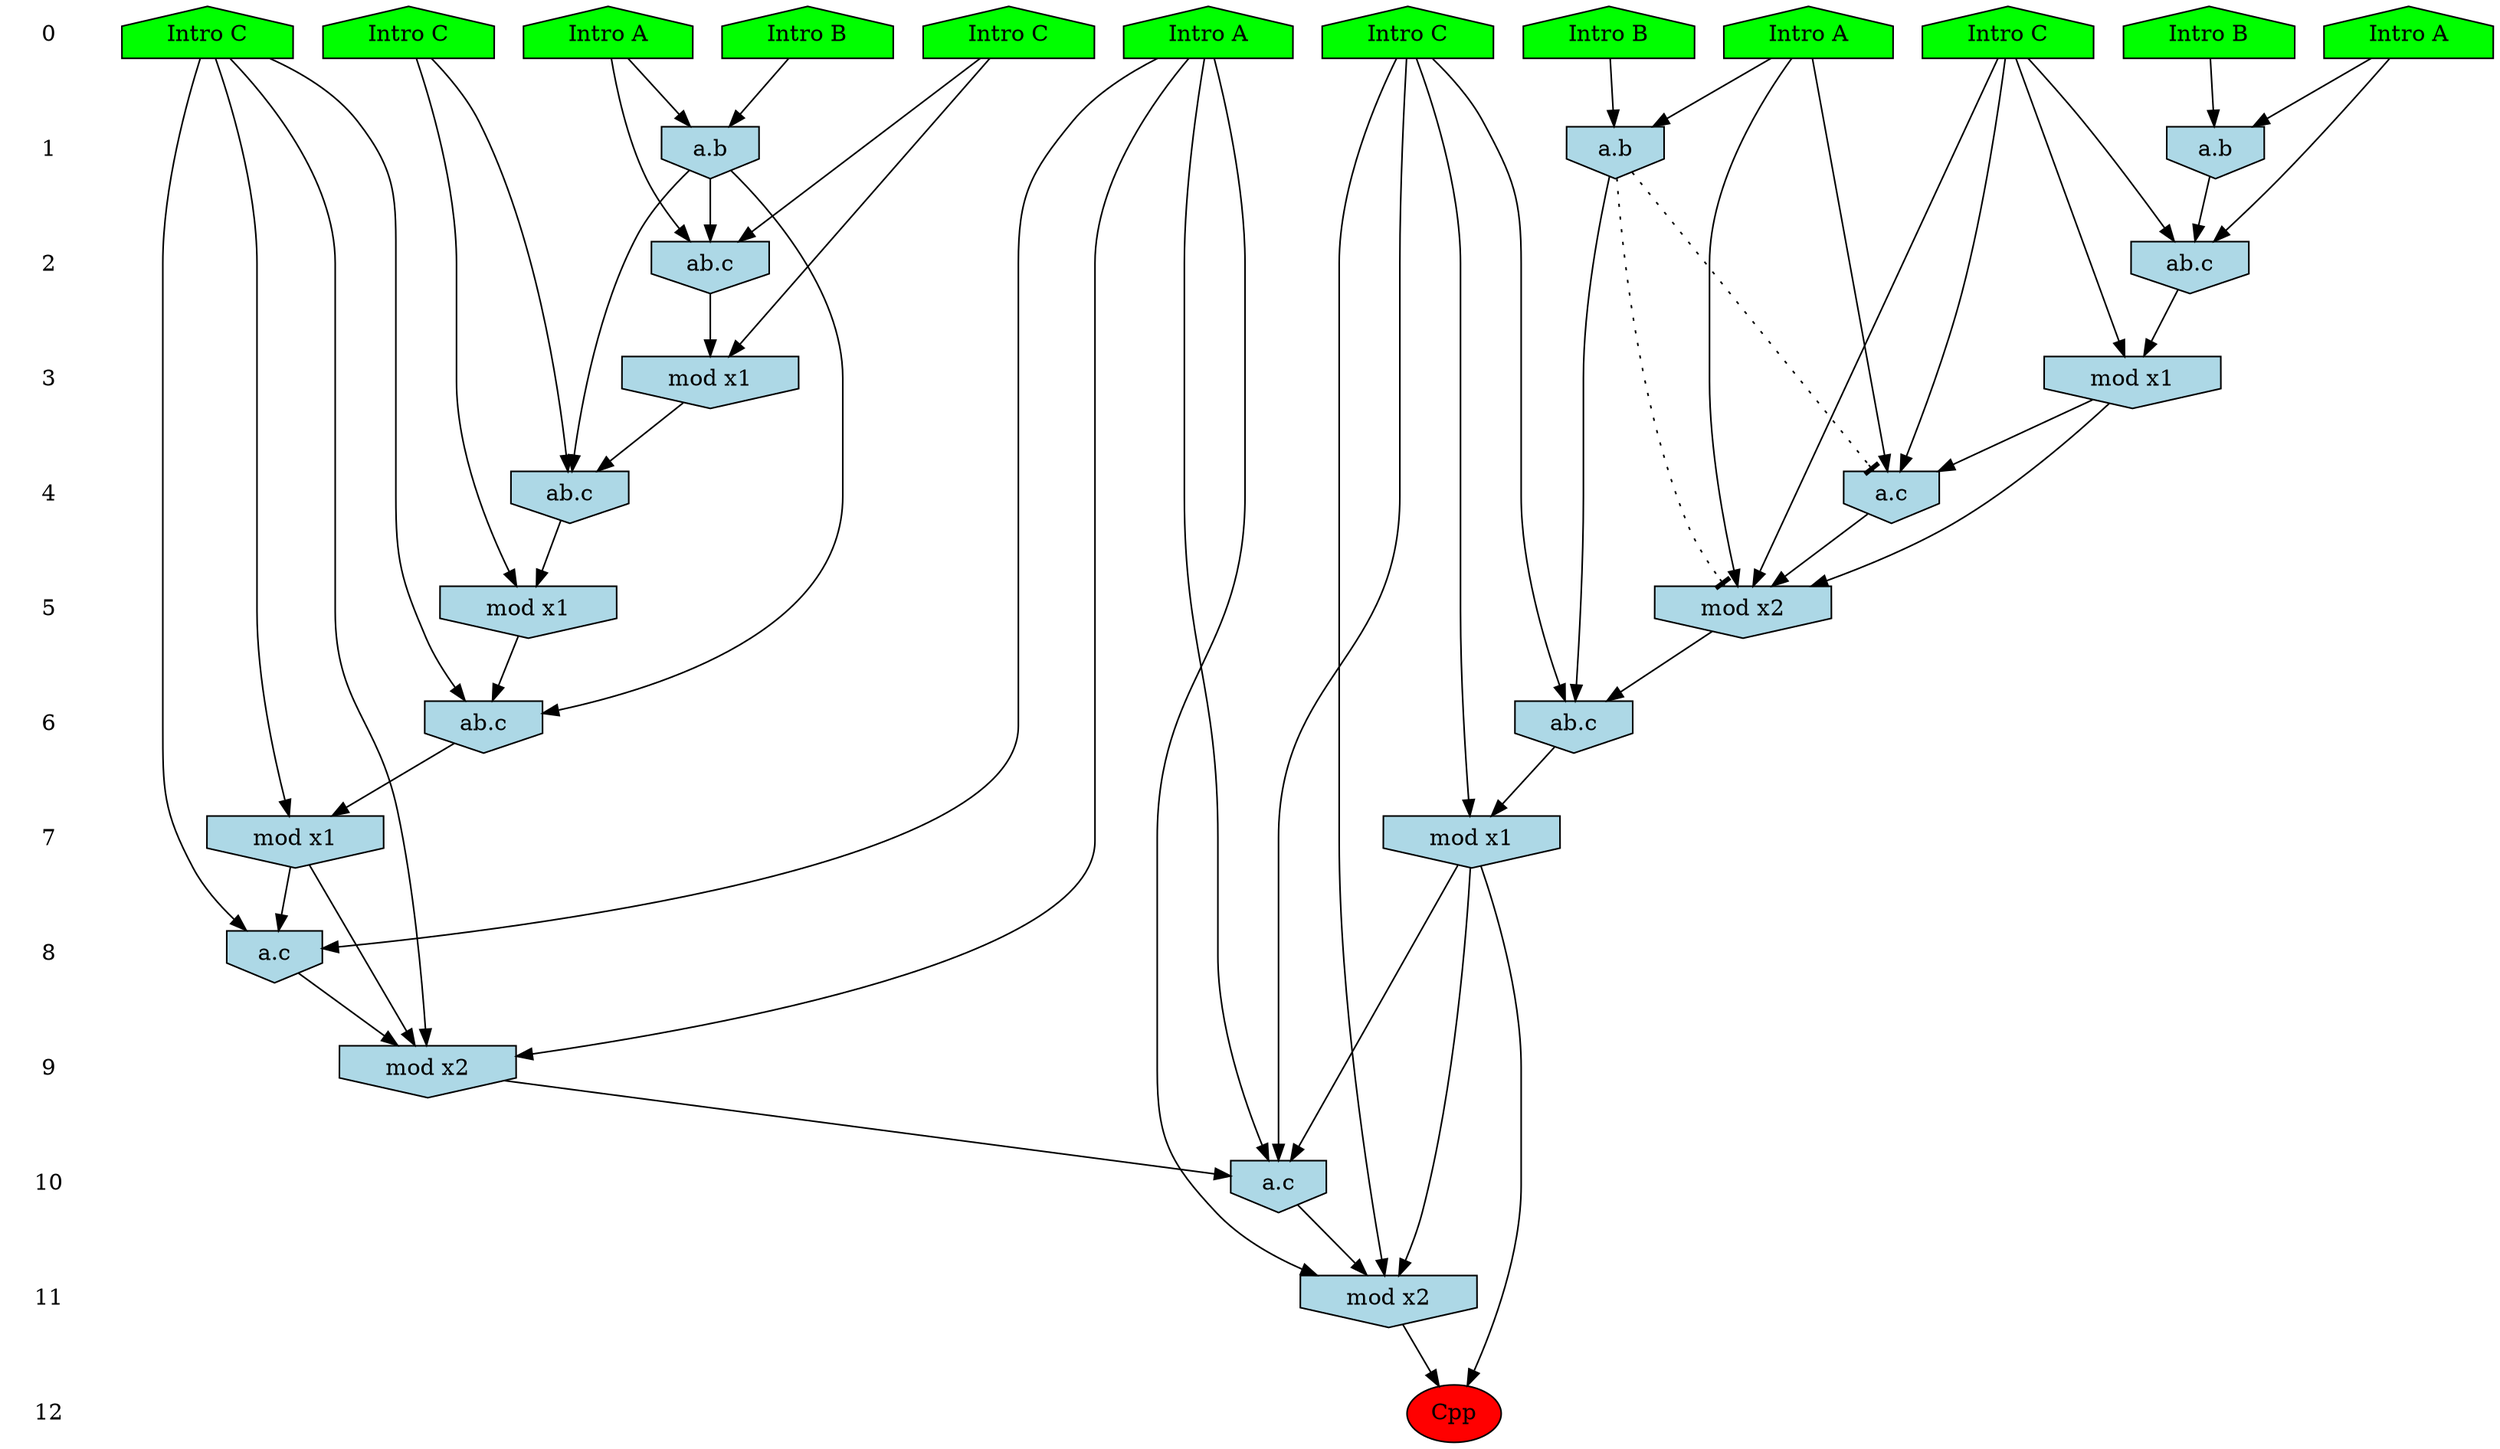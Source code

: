 /* Compression of 2 causal flows obtained in average at 1.662355E+01 t.u */
/* Compressed causal flows were: [2165;3577] */
digraph G{
 ranksep=.5 ; 
{ rank = same ; "0" [shape=plaintext] ; node_1 [label ="Intro B", shape=house, style=filled, fillcolor=green] ;
node_2 [label ="Intro A", shape=house, style=filled, fillcolor=green] ;
node_3 [label ="Intro A", shape=house, style=filled, fillcolor=green] ;
node_4 [label ="Intro A", shape=house, style=filled, fillcolor=green] ;
node_5 [label ="Intro A", shape=house, style=filled, fillcolor=green] ;
node_6 [label ="Intro B", shape=house, style=filled, fillcolor=green] ;
node_7 [label ="Intro B", shape=house, style=filled, fillcolor=green] ;
node_8 [label ="Intro C", shape=house, style=filled, fillcolor=green] ;
node_9 [label ="Intro C", shape=house, style=filled, fillcolor=green] ;
node_10 [label ="Intro C", shape=house, style=filled, fillcolor=green] ;
node_11 [label ="Intro C", shape=house, style=filled, fillcolor=green] ;
node_12 [label ="Intro C", shape=house, style=filled, fillcolor=green] ;
}
{ rank = same ; "1" [shape=plaintext] ; node_13 [label="a.b", shape=invhouse, style=filled, fillcolor = lightblue] ;
node_20 [label="a.b", shape=invhouse, style=filled, fillcolor = lightblue] ;
node_26 [label="a.b", shape=invhouse, style=filled, fillcolor = lightblue] ;
}
{ rank = same ; "2" [shape=plaintext] ; node_14 [label="ab.c", shape=invhouse, style=filled, fillcolor = lightblue] ;
node_21 [label="ab.c", shape=invhouse, style=filled, fillcolor = lightblue] ;
}
{ rank = same ; "3" [shape=plaintext] ; node_15 [label="mod x1", shape=invhouse, style=filled, fillcolor = lightblue] ;
node_22 [label="mod x1", shape=invhouse, style=filled, fillcolor = lightblue] ;
}
{ rank = same ; "4" [shape=plaintext] ; node_16 [label="ab.c", shape=invhouse, style=filled, fillcolor = lightblue] ;
node_24 [label="a.c", shape=invhouse, style=filled, fillcolor = lightblue] ;
}
{ rank = same ; "5" [shape=plaintext] ; node_17 [label="mod x1", shape=invhouse, style=filled, fillcolor = lightblue] ;
node_25 [label="mod x2", shape=invhouse, style=filled, fillcolor = lightblue] ;
}
{ rank = same ; "6" [shape=plaintext] ; node_18 [label="ab.c", shape=invhouse, style=filled, fillcolor = lightblue] ;
node_28 [label="ab.c", shape=invhouse, style=filled, fillcolor = lightblue] ;
}
{ rank = same ; "7" [shape=plaintext] ; node_19 [label="mod x1", shape=invhouse, style=filled, fillcolor = lightblue] ;
node_29 [label="mod x1", shape=invhouse, style=filled, fillcolor = lightblue] ;
}
{ rank = same ; "8" [shape=plaintext] ; node_23 [label="a.c", shape=invhouse, style=filled, fillcolor = lightblue] ;
}
{ rank = same ; "9" [shape=plaintext] ; node_27 [label="mod x2", shape=invhouse, style=filled, fillcolor = lightblue] ;
}
{ rank = same ; "10" [shape=plaintext] ; node_30 [label="a.c", shape=invhouse, style=filled, fillcolor = lightblue] ;
}
{ rank = same ; "11" [shape=plaintext] ; node_31 [label="mod x2", shape=invhouse, style=filled, fillcolor = lightblue] ;
}
{ rank = same ; "12" [shape=plaintext] ; node_32 [label ="Cpp", style=filled, fillcolor=red] ;
}
"0" -> "1" [style="invis"]; 
"1" -> "2" [style="invis"]; 
"2" -> "3" [style="invis"]; 
"3" -> "4" [style="invis"]; 
"4" -> "5" [style="invis"]; 
"5" -> "6" [style="invis"]; 
"6" -> "7" [style="invis"]; 
"7" -> "8" [style="invis"]; 
"8" -> "9" [style="invis"]; 
"9" -> "10" [style="invis"]; 
"10" -> "11" [style="invis"]; 
"11" -> "12" [style="invis"]; 
node_2 -> node_13
node_6 -> node_13
node_2 -> node_14
node_9 -> node_14
node_13 -> node_14
node_9 -> node_15
node_14 -> node_15
node_8 -> node_16
node_13 -> node_16
node_15 -> node_16
node_8 -> node_17
node_16 -> node_17
node_12 -> node_18
node_13 -> node_18
node_17 -> node_18
node_12 -> node_19
node_18 -> node_19
node_1 -> node_20
node_5 -> node_20
node_5 -> node_21
node_10 -> node_21
node_20 -> node_21
node_10 -> node_22
node_21 -> node_22
node_3 -> node_23
node_12 -> node_23
node_19 -> node_23
node_4 -> node_24
node_10 -> node_24
node_22 -> node_24
node_4 -> node_25
node_10 -> node_25
node_22 -> node_25
node_24 -> node_25
node_4 -> node_26
node_7 -> node_26
node_3 -> node_27
node_12 -> node_27
node_19 -> node_27
node_23 -> node_27
node_11 -> node_28
node_25 -> node_28
node_26 -> node_28
node_11 -> node_29
node_28 -> node_29
node_3 -> node_30
node_11 -> node_30
node_27 -> node_30
node_29 -> node_30
node_3 -> node_31
node_11 -> node_31
node_29 -> node_31
node_30 -> node_31
node_29 -> node_32
node_31 -> node_32
node_26 -> node_25 [style=dotted, arrowhead = tee] 
node_26 -> node_24 [style=dotted, arrowhead = tee] 
}
/*
 Dot generation time: 0.001403
*/
